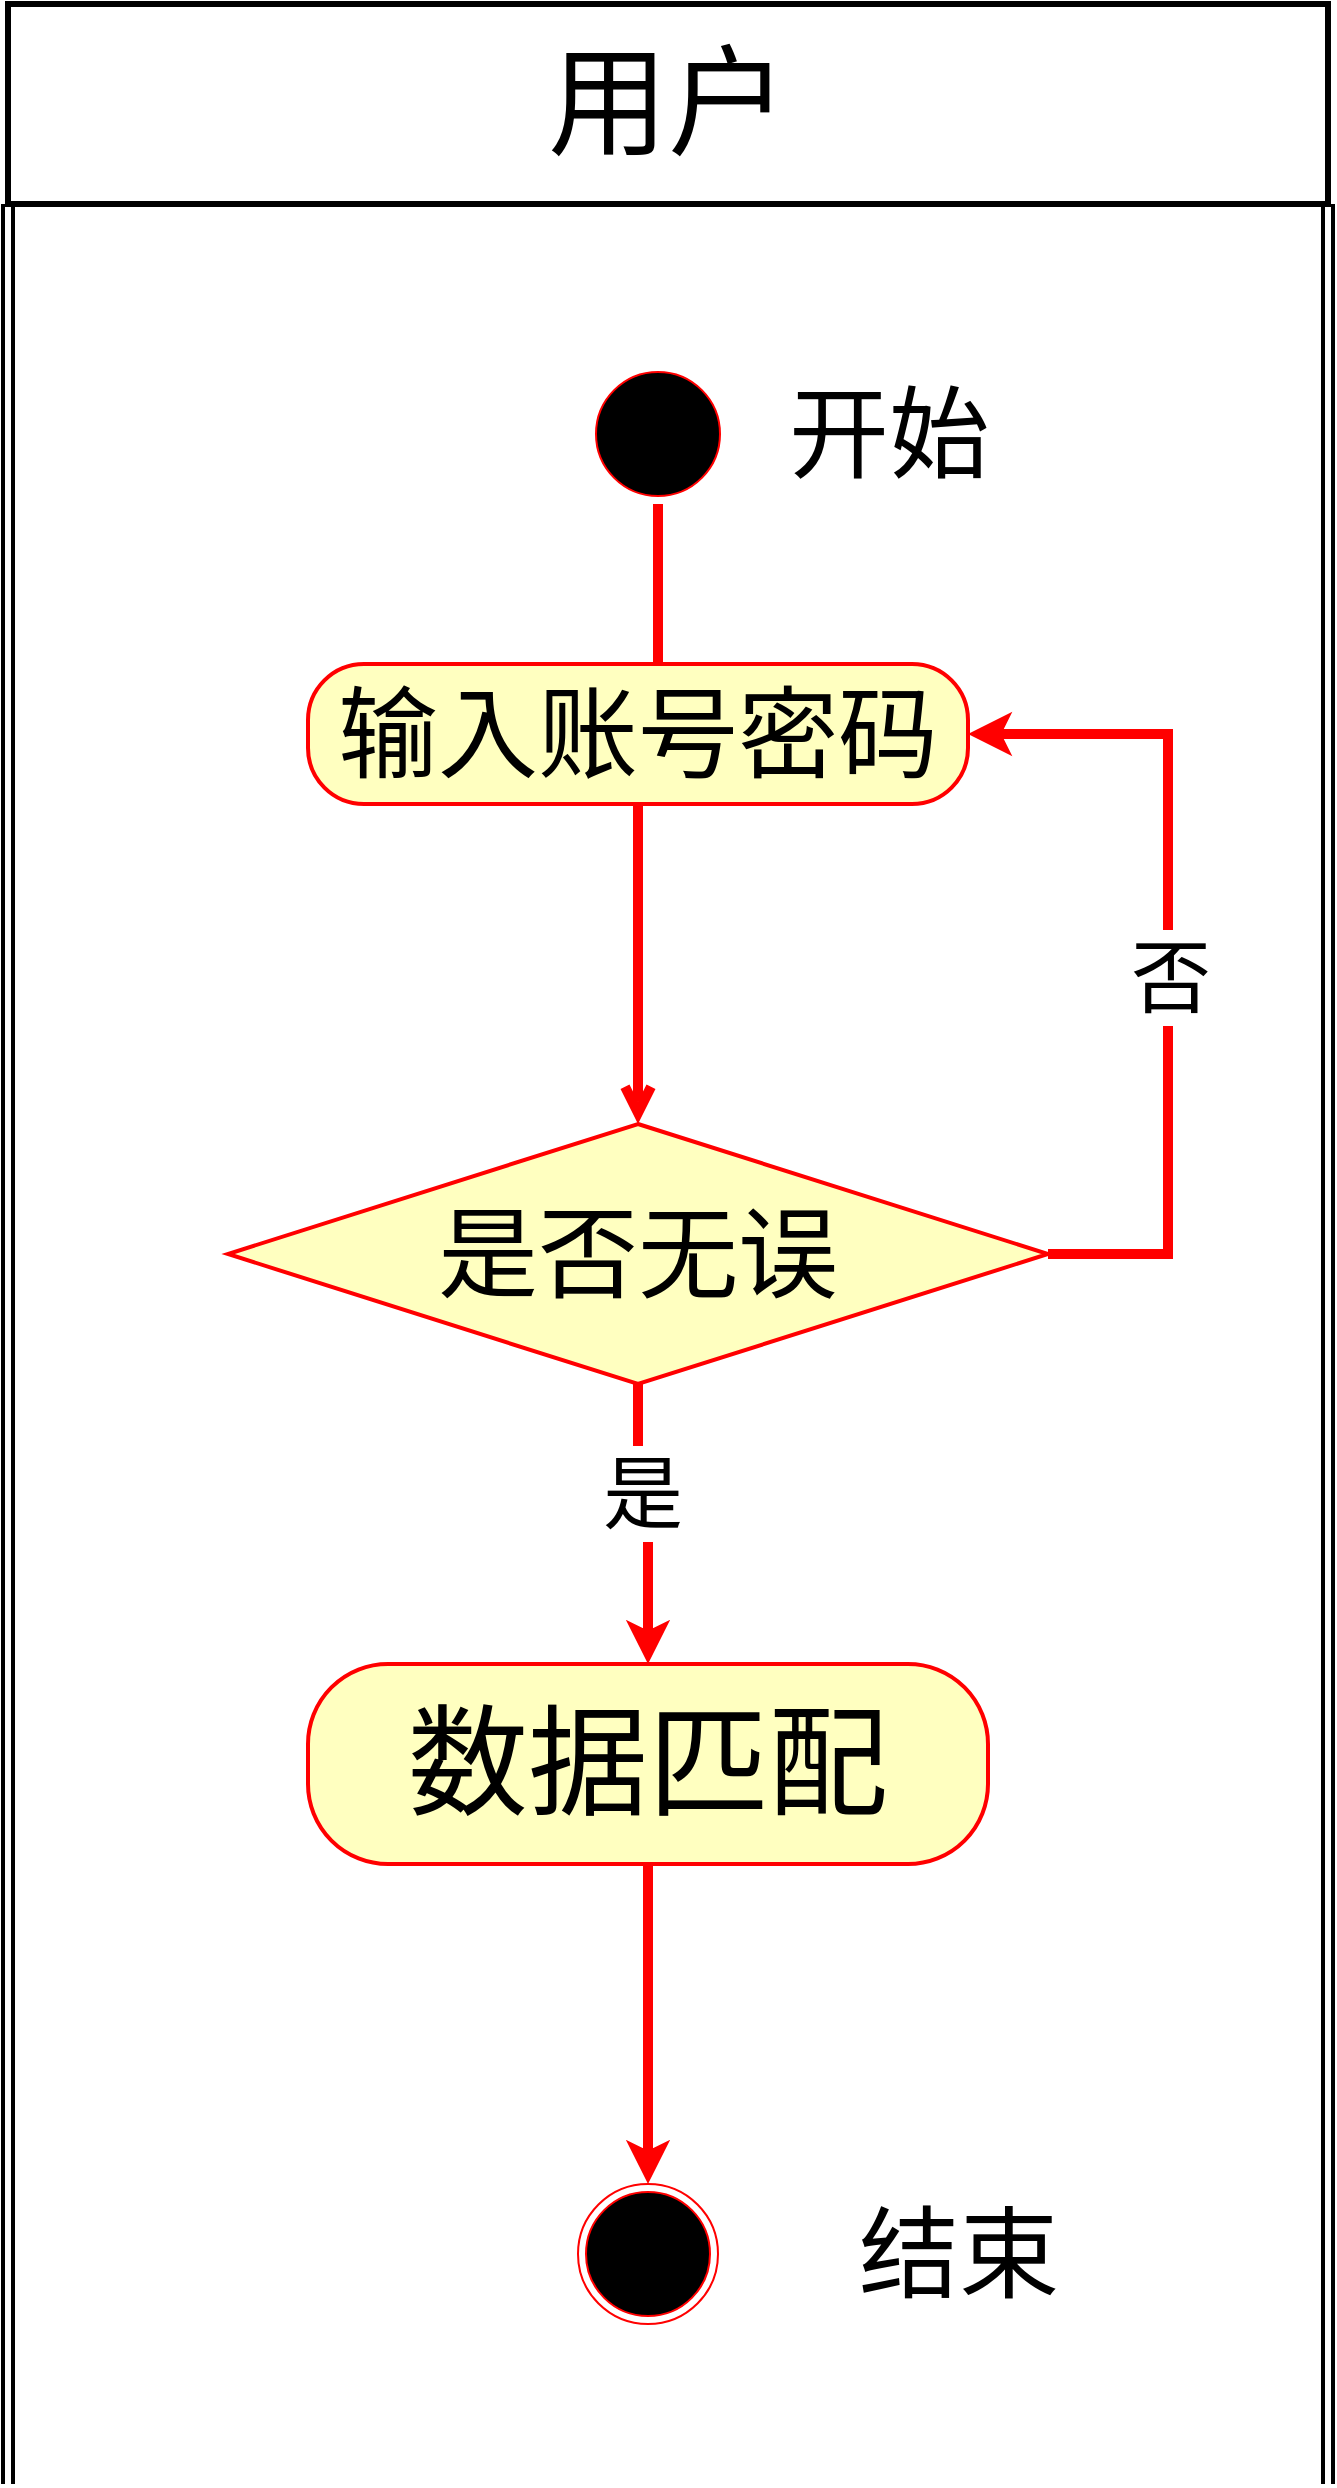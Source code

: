 <mxfile version="24.0.7" type="github">
  <diagram name="第 1 页" id="mR5ox36UCSY_BWb-18im">
    <mxGraphModel dx="5210" dy="2930" grid="1" gridSize="10" guides="1" tooltips="1" connect="1" arrows="1" fold="1" page="1" pageScale="1" pageWidth="1000" pageHeight="1400" math="0" shadow="0">
      <root>
        <mxCell id="0" />
        <mxCell id="1" parent="0" />
        <mxCell id="CG0-PKDct2mmUirEzO0q-8" style="edgeStyle=orthogonalEdgeStyle;rounded=0;orthogonalLoop=1;jettySize=auto;html=1;exitX=0;exitY=1;exitDx=0;exitDy=0;shape=link;strokeWidth=2;" parent="1" source="CG0-PKDct2mmUirEzO0q-2" edge="1">
          <mxGeometry relative="1" as="geometry">
            <mxPoint x="180" y="1300" as="targetPoint" />
          </mxGeometry>
        </mxCell>
        <mxCell id="s3uSCzlpkZkZoPqw9FH8-3" style="edgeStyle=orthogonalEdgeStyle;rounded=0;orthogonalLoop=1;jettySize=auto;html=1;exitX=1;exitY=1;exitDx=0;exitDy=0;shape=link;strokeWidth=2;" edge="1" parent="1" source="CG0-PKDct2mmUirEzO0q-2">
          <mxGeometry relative="1" as="geometry">
            <mxPoint x="840" y="1300" as="targetPoint" />
          </mxGeometry>
        </mxCell>
        <mxCell id="CG0-PKDct2mmUirEzO0q-2" value="用户" style="html=1;whiteSpace=wrap;strokeWidth=3;fontSize=60;" parent="1" vertex="1">
          <mxGeometry x="180" y="60" width="660" height="100" as="geometry" />
        </mxCell>
        <mxCell id="CG0-PKDct2mmUirEzO0q-11" value="" style="ellipse;html=1;shape=startState;fillColor=#000000;strokeColor=#ff0000;" parent="1" vertex="1">
          <mxGeometry x="470" y="240" width="70" height="70" as="geometry" />
        </mxCell>
        <mxCell id="CG0-PKDct2mmUirEzO0q-12" value="" style="edgeStyle=orthogonalEdgeStyle;html=1;verticalAlign=bottom;endArrow=open;endSize=8;strokeColor=#ff0000;rounded=0;strokeWidth=5;" parent="1" source="CG0-PKDct2mmUirEzO0q-11" edge="1">
          <mxGeometry relative="1" as="geometry">
            <mxPoint x="505" y="460" as="targetPoint" />
          </mxGeometry>
        </mxCell>
        <mxCell id="CG0-PKDct2mmUirEzO0q-13" value="开始" style="text;html=1;align=center;verticalAlign=middle;resizable=0;points=[];autosize=1;strokeColor=none;fillColor=none;fontSize=50;" parent="1" vertex="1">
          <mxGeometry x="560" y="240" width="120" height="70" as="geometry" />
        </mxCell>
        <mxCell id="CG0-PKDct2mmUirEzO0q-14" value="&lt;font style=&quot;font-size: 50px;&quot;&gt;输入账号密码&lt;/font&gt;" style="rounded=1;whiteSpace=wrap;html=1;arcSize=40;fontColor=#000000;fillColor=#ffffc0;strokeColor=#ff0000;strokeWidth=2;" parent="1" vertex="1">
          <mxGeometry x="330" y="390" width="330" height="70" as="geometry" />
        </mxCell>
        <mxCell id="CG0-PKDct2mmUirEzO0q-15" value="" style="edgeStyle=orthogonalEdgeStyle;html=1;verticalAlign=bottom;endArrow=open;endSize=8;strokeColor=#ff0000;rounded=0;strokeWidth=5;" parent="1" source="CG0-PKDct2mmUirEzO0q-14" target="CG0-PKDct2mmUirEzO0q-19" edge="1">
          <mxGeometry relative="1" as="geometry">
            <mxPoint x="495" y="590" as="targetPoint" />
          </mxGeometry>
        </mxCell>
        <mxCell id="CG0-PKDct2mmUirEzO0q-24" style="edgeStyle=orthogonalEdgeStyle;rounded=0;orthogonalLoop=1;jettySize=auto;html=1;exitX=1;exitY=0.5;exitDx=0;exitDy=0;entryX=1;entryY=0.5;entryDx=0;entryDy=0;strokeWidth=5;strokeColor=#FF0000;fontSize=50;" parent="1" source="CG0-PKDct2mmUirEzO0q-19" target="CG0-PKDct2mmUirEzO0q-14" edge="1">
          <mxGeometry relative="1" as="geometry">
            <Array as="points">
              <mxPoint x="760" y="685" />
              <mxPoint x="760" y="425" />
            </Array>
          </mxGeometry>
        </mxCell>
        <mxCell id="CG0-PKDct2mmUirEzO0q-25" value="否" style="edgeLabel;html=1;align=center;verticalAlign=middle;resizable=0;points=[];fontSize=40;" parent="CG0-PKDct2mmUirEzO0q-24" vertex="1" connectable="0">
          <mxGeometry x="-0.046" y="-1" relative="1" as="geometry">
            <mxPoint y="1" as="offset" />
          </mxGeometry>
        </mxCell>
        <mxCell id="CG0-PKDct2mmUirEzO0q-31" style="edgeStyle=orthogonalEdgeStyle;rounded=0;orthogonalLoop=1;jettySize=auto;html=1;exitX=0.5;exitY=1;exitDx=0;exitDy=0;entryX=0.5;entryY=0;entryDx=0;entryDy=0;strokeWidth=5;strokeColor=#FF0000;" parent="1" source="CG0-PKDct2mmUirEzO0q-19" target="CG0-PKDct2mmUirEzO0q-28" edge="1">
          <mxGeometry relative="1" as="geometry" />
        </mxCell>
        <mxCell id="CG0-PKDct2mmUirEzO0q-32" value="是" style="edgeLabel;html=1;align=center;verticalAlign=middle;resizable=0;points=[];fontSize=40;" parent="CG0-PKDct2mmUirEzO0q-31" vertex="1" connectable="0">
          <mxGeometry x="-0.262" y="1" relative="1" as="geometry">
            <mxPoint x="1" as="offset" />
          </mxGeometry>
        </mxCell>
        <mxCell id="CG0-PKDct2mmUirEzO0q-19" value="是否无误" style="rhombus;whiteSpace=wrap;html=1;fontColor=#000000;fillColor=#ffffc0;strokeColor=#ff0000;fontSize=50;strokeWidth=2;" parent="1" vertex="1">
          <mxGeometry x="290" y="620" width="410" height="130" as="geometry" />
        </mxCell>
        <mxCell id="CG0-PKDct2mmUirEzO0q-34" style="edgeStyle=orthogonalEdgeStyle;rounded=0;orthogonalLoop=1;jettySize=auto;html=1;exitX=0.5;exitY=1;exitDx=0;exitDy=0;entryX=0.5;entryY=0;entryDx=0;entryDy=0;strokeWidth=5;strokeColor=#FF0000;" parent="1" source="CG0-PKDct2mmUirEzO0q-28" target="CG0-PKDct2mmUirEzO0q-33" edge="1">
          <mxGeometry relative="1" as="geometry" />
        </mxCell>
        <mxCell id="CG0-PKDct2mmUirEzO0q-28" value="数据匹配" style="rounded=1;whiteSpace=wrap;html=1;arcSize=40;fontColor=#000000;fillColor=#ffffc0;strokeColor=#ff0000;fontSize=60;strokeWidth=2;" parent="1" vertex="1">
          <mxGeometry x="330" y="890" width="340" height="100" as="geometry" />
        </mxCell>
        <mxCell id="CG0-PKDct2mmUirEzO0q-33" value="" style="ellipse;html=1;shape=endState;fillColor=#000000;strokeColor=#ff0000;" parent="1" vertex="1">
          <mxGeometry x="465" y="1150" width="70" height="70" as="geometry" />
        </mxCell>
        <mxCell id="CG0-PKDct2mmUirEzO0q-35" value="结束" style="text;html=1;align=center;verticalAlign=middle;resizable=0;points=[];autosize=1;strokeColor=none;fillColor=none;fontSize=50;" parent="1" vertex="1">
          <mxGeometry x="595" y="1150" width="120" height="70" as="geometry" />
        </mxCell>
      </root>
    </mxGraphModel>
  </diagram>
</mxfile>
